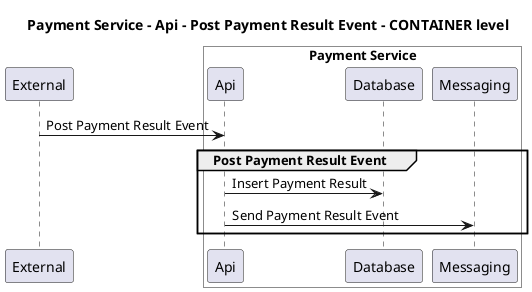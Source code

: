 @startuml

title Payment Service - Api - Post Payment Result Event - CONTAINER level

participant "External" as C4InterFlow.SoftwareSystems.ExternalSystem

box "Payment Service" #White
    participant "Api" as ECommercePlatform.SoftwareSystems.PaymentService.Containers.Api
    participant "Database" as ECommercePlatform.SoftwareSystems.PaymentService.Containers.Database
    participant "Messaging" as ECommercePlatform.SoftwareSystems.PaymentService.Containers.Messaging
end box


C4InterFlow.SoftwareSystems.ExternalSystem -> ECommercePlatform.SoftwareSystems.PaymentService.Containers.Api : Post Payment Result Event
group Post Payment Result Event
ECommercePlatform.SoftwareSystems.PaymentService.Containers.Api -> ECommercePlatform.SoftwareSystems.PaymentService.Containers.Database : Insert Payment Result
ECommercePlatform.SoftwareSystems.PaymentService.Containers.Api -> ECommercePlatform.SoftwareSystems.PaymentService.Containers.Messaging : Send Payment Result Event
end


@enduml
